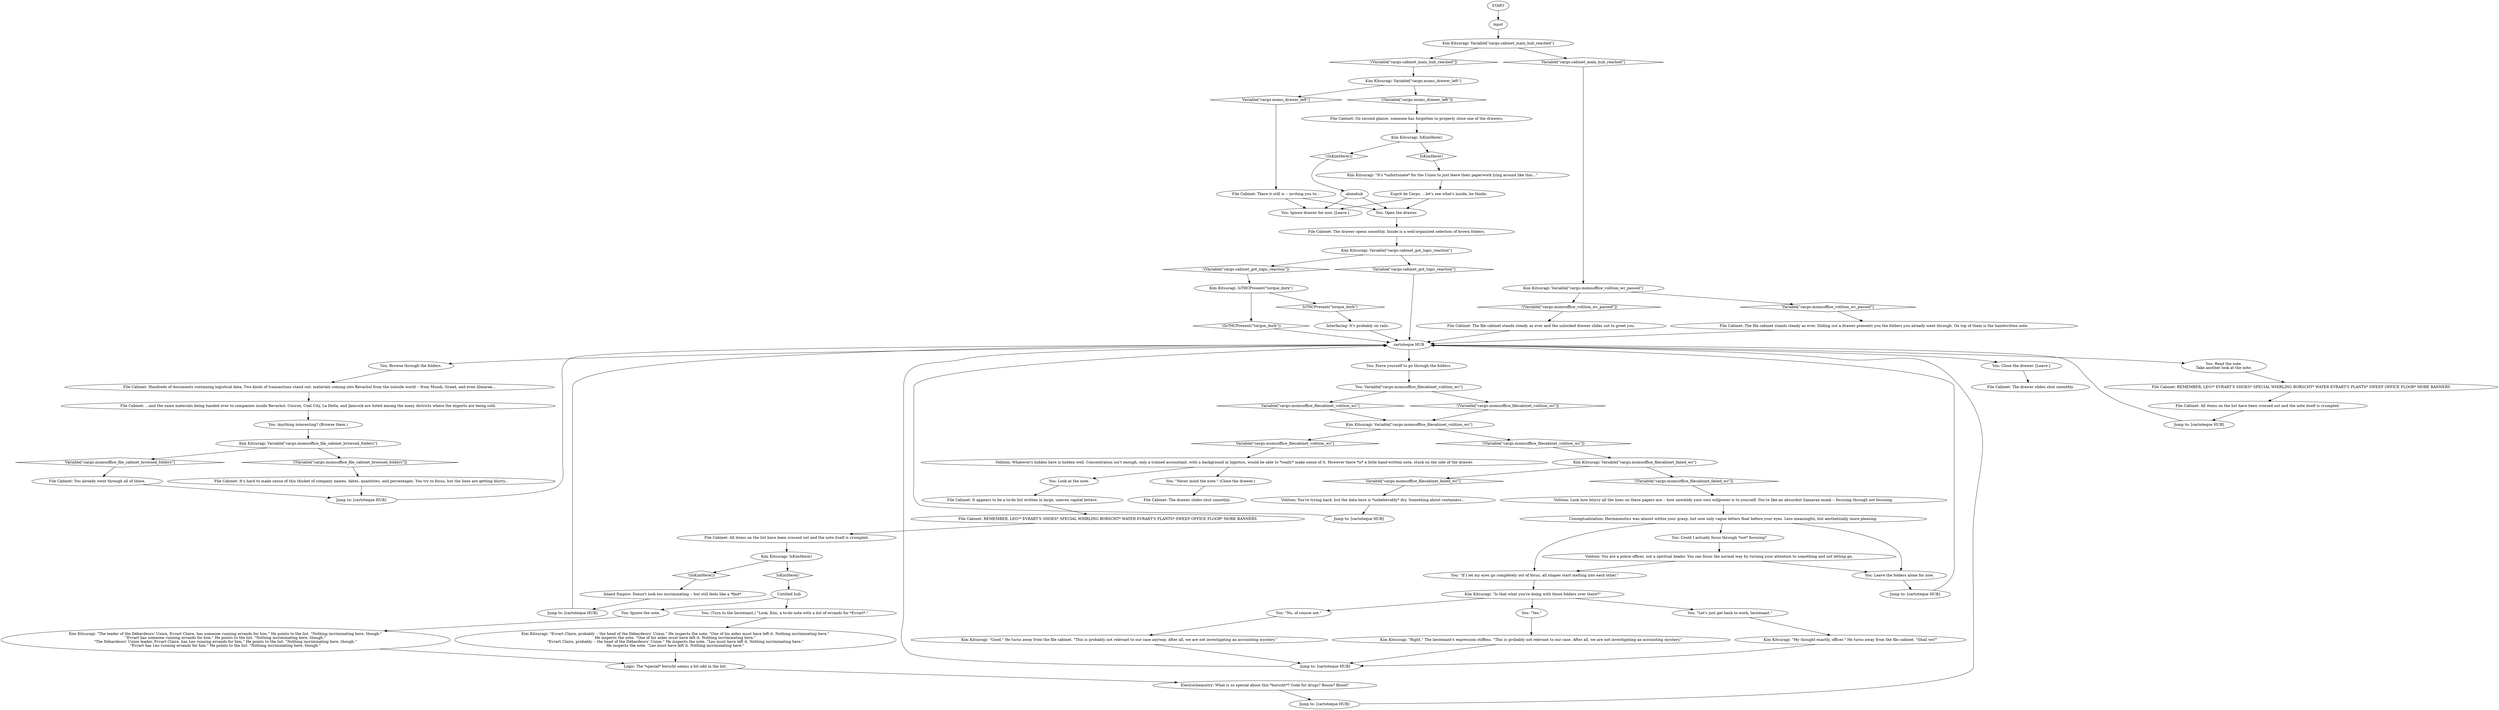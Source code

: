 # OFFICE / FILE CABINET
# THE FILE CABINET DIALOGUE
# ==================================================
digraph G {
	  0 [label="START"];
	  1 [label="input"];
	  2 [label="File Cabinet: There it still is -- inviting you to..."];
	  3 [label="You: \"Yes.\""];
	  4 [label="Kim Kitsuragi: Variable[\"cargo.momsoffice_filecabinet_failed_wc\"]"];
	  5 [label="Variable[\"cargo.momsoffice_filecabinet_failed_wc\"]", shape=diamond];
	  6 [label="!(Variable[\"cargo.momsoffice_filecabinet_failed_wc\"])", shape=diamond];
	  7 [label="Kim Kitsuragi: Variable[\"cargo.momsoffice_volition_wc_passed\"]"];
	  8 [label="Variable[\"cargo.momsoffice_volition_wc_passed\"]", shape=diamond];
	  9 [label="!(Variable[\"cargo.momsoffice_volition_wc_passed\"])", shape=diamond];
	  10 [label="Kim Kitsuragi: IsKimHere()"];
	  11 [label="IsKimHere()", shape=diamond];
	  12 [label="!(IsKimHere())", shape=diamond];
	  13 [label="Volition: Whatever's hidden here is hidden well. Concentration isn't enough, only a trained accountant, with a background in logistics, would be able to *really* make sense of it. However there *is* a little hand-written note, stuck on the side of the drawer."];
	  14 [label="Kim Kitsuragi: \"Good.\" He turns away from the file cabinet. \"This is probably not relevant to our case anyway. After all, we are not investigating an accounting mystery.\""];
	  15 [label="You: Close the drawer. [Leave.]"];
	  16 [label="File Cabinet: It's hard to make sense of this thicket of company names, dates, quantities, and percentages. You try to focus, but the lines are getting blurry..."];
	  17 [label="You: Leave the folders alone for now."];
	  18 [label="File Cabinet: It appears to be a to-do list written in large, uneven capital letters:"];
	  19 [label="You: Open the drawer."];
	  20 [label="alonehub"];
	  21 [label="Interfacing: It's probably on rails."];
	  22 [label="Kim Kitsuragi: Variable[\"cargo.cabinet_got_logic_reaction\"]"];
	  23 [label="Variable[\"cargo.cabinet_got_logic_reaction\"]", shape=diamond];
	  24 [label="!(Variable[\"cargo.cabinet_got_logic_reaction\"])", shape=diamond];
	  25 [label="You: Browse through the folders."];
	  26 [label="Volition: You're trying hard, but the data here is *unbelievably* dry. Something about containers..."];
	  27 [label="You: Read the note.\nTake another look at the note."];
	  28 [label="File Cabinet: REMEMBER, LEO!* EVRART'S SHOES* SPECIAL WHIRLING BORSCHT* WATER EVRART'S PLANTS* SWEEP OFFICE FLOOR* MORE BANNERS"];
	  30 [label="File Cabinet: ...and the same materials being handed over to companies inside Revachol. Couron, Coal City, La Delta, and Jamrock are listed among the many districts where the imports are being sold."];
	  31 [label="Electrochemistry: What is so special about this *borscht*? Code for drugs? Booze? Blood?"];
	  32 [label="Untitled hub"];
	  33 [label="Kim Kitsuragi: \"The leader of the Débardeurs' Union, Evrart Claire, has someone running errands for him.\" He points to the list. \"Nothing incriminating here, though.\"\n\"Evrart has someone running errands for him.\" He points to the list. \"Nothing incriminating here, though.\"\n\"The Débardeurs' Union leader, Evrart Claire, has Leo running errands for him.\" He points to the list. \"Nothing incriminating here, though.\"\n\"Evrart has Leo running errands for him.\" He points to the list. \"Nothing incriminating here, though.\""];
	  34 [label="Jump to: [cartoteque HUB]"];
	  35 [label="You: \"If I let my eyes go completely out of focus, all shapes start melting into each other.\""];
	  36 [label="Kim Kitsuragi: \"Right.\" The lieutenant's expression stiffens. \"This is probably not relevant to our case. After all, we are not investigating an accounting mystery.\""];
	  37 [label="Logic: The *special* borscht seems a bit odd in the list."];
	  38 [label="You: Anything interesting? (Browse them.)"];
	  39 [label="Jump to: [cartoteque HUB]"];
	  40 [label="cartoteque HUB"];
	  41 [label="You: \"No, of course not.\""];
	  42 [label="File Cabinet: The drawer slides shut smoothly."];
	  43 [label="Kim Kitsuragi: IsTHCPresent(\"torque_dork\")"];
	  44 [label="IsTHCPresent(\"torque_dork\")", shape=diamond];
	  45 [label="!(IsTHCPresent(\"torque_dork\"))", shape=diamond];
	  46 [label="Kim Kitsuragi: \"Evrart Claire, probably -- the head of the Débardeurs' Union.\" He inspects the note. \"One of his aides must have left it. Nothing incriminating here.\"\nHe inspects the note. \"One of his aides must have left it. Nothing incriminating here.\"\n\"Evrart Claire, probably -- the head of the Débardeurs' Union.\" He inspects the note. \"Leo must have left it. Nothing incriminating here.\"\nHe inspects the note. \"Leo must have left it. Nothing incriminating here.\""];
	  47 [label="Volition: You are a police officer, not a spiritual healer. You can focus the normal way by turning your attention to something and not letting go."];
	  48 [label="You: \"Never mind the note.\" (Close the drawer.)"];
	  49 [label="Jump to: [cartoteque HUB]"];
	  50 [label="File Cabinet: On second glance, someone has forgotten to properly close one of the drawers."];
	  51 [label="Kim Kitsuragi: Variable[\"cargo.cabinet_main_hub_reached\"]"];
	  52 [label="Variable[\"cargo.cabinet_main_hub_reached\"]", shape=diamond];
	  53 [label="!(Variable[\"cargo.cabinet_main_hub_reached\"])", shape=diamond];
	  54 [label="You: Look at the note."];
	  55 [label="Jump to: [cartoteque HUB]"];
	  56 [label="Volition: Look how blurry all the lines on these papers are -- how unwieldy your own willpower is to yourself. You're like an absurdist Samaran monk -- focusing through not focusing."];
	  57 [label="Kim Kitsuragi: \"Is that what you're doing with those folders over there?\""];
	  58 [label="Kim Kitsuragi: Variable[\"cargo.momsoffice_file_cabinet_browsed_folders\"]"];
	  59 [label="Variable[\"cargo.momsoffice_file_cabinet_browsed_folders\"]", shape=diamond];
	  60 [label="!(Variable[\"cargo.momsoffice_file_cabinet_browsed_folders\"])", shape=diamond];
	  61 [label="File Cabinet: All items on the list have been crossed out and the note itself is crumpled."];
	  62 [label="File Cabinet: REMEMBER, LEO!* EVRART'S SHOES* SPECIAL WHIRLING BORSCHT* WATER EVRART'S PLANTS* SWEEP OFFICE FLOOR* MORE BANNERS"];
	  63 [label="You: (Turn to the lieutenant.) \"Look, Kim, a to-do note with a list of errands for *Evrart*.\""];
	  64 [label="You: Ignore drawer for now. [Leave.]"];
	  65 [label="File Cabinet: The file cabinet stands steady as ever and the unlocked drawer slides out to greet you."];
	  66 [label="Esprit de Corps: ...let's see what's inside, he thinks."];
	  67 [label="Conceptualization: Hermeneutics was almost within your grasp, but now only vague letters float before your eyes. Less meaningful, but aesthetically more pleasing."];
	  68 [label="File Cabinet: All items on the list have been crossed out and the note itself is crumpled."];
	  69 [label="Kim Kitsuragi: IsKimHere()"];
	  70 [label="IsKimHere()", shape=diamond];
	  71 [label="!(IsKimHere())", shape=diamond];
	  72 [label="File Cabinet: The drawer slides shut smoothly."];
	  73 [label="Kim Kitsuragi: \"It's *unfortunate* for the Union to just leave their paperwork lying around like this...\""];
	  74 [label="File Cabinet: Hundreds of documents containing logistical data. Two kinds of transactions stand out: materials coming into Revachol from the outside world -- from Mundi, Graad, and even Iilmaraa..."];
	  75 [label="You: Force yourself to go through the folders."];
	  76 [label="You: Variable[\"cargo.momsoffice_filecabinet_volition_wc\"]"];
	  77 [label="Variable[\"cargo.momsoffice_filecabinet_volition_wc\"]", shape=diamond];
	  78 [label="!(Variable[\"cargo.momsoffice_filecabinet_volition_wc\"])", shape=diamond];
	  79 [label="Kim Kitsuragi: Variable[\"cargo.moms_drawer_left\"]"];
	  80 [label="Variable[\"cargo.moms_drawer_left\"]", shape=diamond];
	  81 [label="!(Variable[\"cargo.moms_drawer_left\"])", shape=diamond];
	  82 [label="Kim Kitsuragi: Variable[\"cargo.momsoffice_filecabinet_volition_wc\"]"];
	  83 [label="Variable[\"cargo.momsoffice_filecabinet_volition_wc\"]", shape=diamond];
	  84 [label="!(Variable[\"cargo.momsoffice_filecabinet_volition_wc\"])", shape=diamond];
	  85 [label="Kim Kitsuragi: \"My thought exactly, officer.\" He turns away from the file cabinet. \"Shall we?\""];
	  86 [label="You: Ignore the note."];
	  87 [label="File Cabinet: The drawer opens smoothly. Inside is a well-organized selection of brown folders."];
	  88 [label="File Cabinet: You already went through all of these."];
	  89 [label="Inland Empire: Doesn't look too incriminating -- but still feels like a *find*."];
	  90 [label="You: \"Let's just get back to work, lieutenant.\""];
	  91 [label="Jump to: [cartoteque HUB]"];
	  92 [label="File Cabinet: The file cabinet stands steady as ever. Sliding out a drawer presents you the folders you already went through. On top of them is the handwritten note."];
	  93 [label="You: Could I actually focus through *not* focusing?"];
	  94 [label="Jump to: [cartoteque HUB]"];
	  95 [label="Jump to: [cartoteque HUB]"];
	  0 -> 1
	  1 -> 51
	  2 -> 64
	  2 -> 19
	  3 -> 36
	  4 -> 5
	  4 -> 6
	  5 -> 26
	  6 -> 56
	  7 -> 8
	  7 -> 9
	  8 -> 92
	  9 -> 65
	  10 -> 11
	  10 -> 12
	  11 -> 73
	  12 -> 20
	  13 -> 48
	  13 -> 54
	  14 -> 95
	  15 -> 72
	  16 -> 34
	  17 -> 94
	  18 -> 28
	  19 -> 87
	  20 -> 64
	  20 -> 19
	  21 -> 40
	  22 -> 24
	  22 -> 23
	  23 -> 40
	  24 -> 43
	  25 -> 74
	  26 -> 91
	  27 -> 62
	  28 -> 68
	  30 -> 38
	  31 -> 49
	  32 -> 86
	  32 -> 63
	  33 -> 37
	  34 -> 40
	  35 -> 57
	  36 -> 95
	  37 -> 31
	  38 -> 58
	  39 -> 40
	  40 -> 25
	  40 -> 75
	  40 -> 27
	  40 -> 15
	  41 -> 14
	  43 -> 44
	  43 -> 45
	  44 -> 21
	  45 -> 40
	  46 -> 37
	  47 -> 17
	  47 -> 35
	  48 -> 42
	  49 -> 40
	  50 -> 10
	  51 -> 52
	  51 -> 53
	  52 -> 7
	  53 -> 79
	  54 -> 18
	  55 -> 40
	  56 -> 67
	  57 -> 41
	  57 -> 90
	  57 -> 3
	  58 -> 59
	  58 -> 60
	  59 -> 88
	  60 -> 16
	  61 -> 55
	  62 -> 61
	  63 -> 46
	  65 -> 40
	  66 -> 64
	  66 -> 19
	  67 -> 17
	  67 -> 35
	  67 -> 93
	  68 -> 69
	  69 -> 70
	  69 -> 71
	  70 -> 32
	  71 -> 89
	  73 -> 66
	  74 -> 30
	  75 -> 76
	  76 -> 77
	  76 -> 78
	  77 -> 82
	  78 -> 82
	  79 -> 80
	  79 -> 81
	  80 -> 2
	  81 -> 50
	  82 -> 83
	  82 -> 84
	  83 -> 13
	  84 -> 4
	  85 -> 95
	  86 -> 33
	  87 -> 22
	  88 -> 34
	  89 -> 39
	  90 -> 85
	  91 -> 40
	  92 -> 40
	  93 -> 47
	  94 -> 40
	  95 -> 40
}

